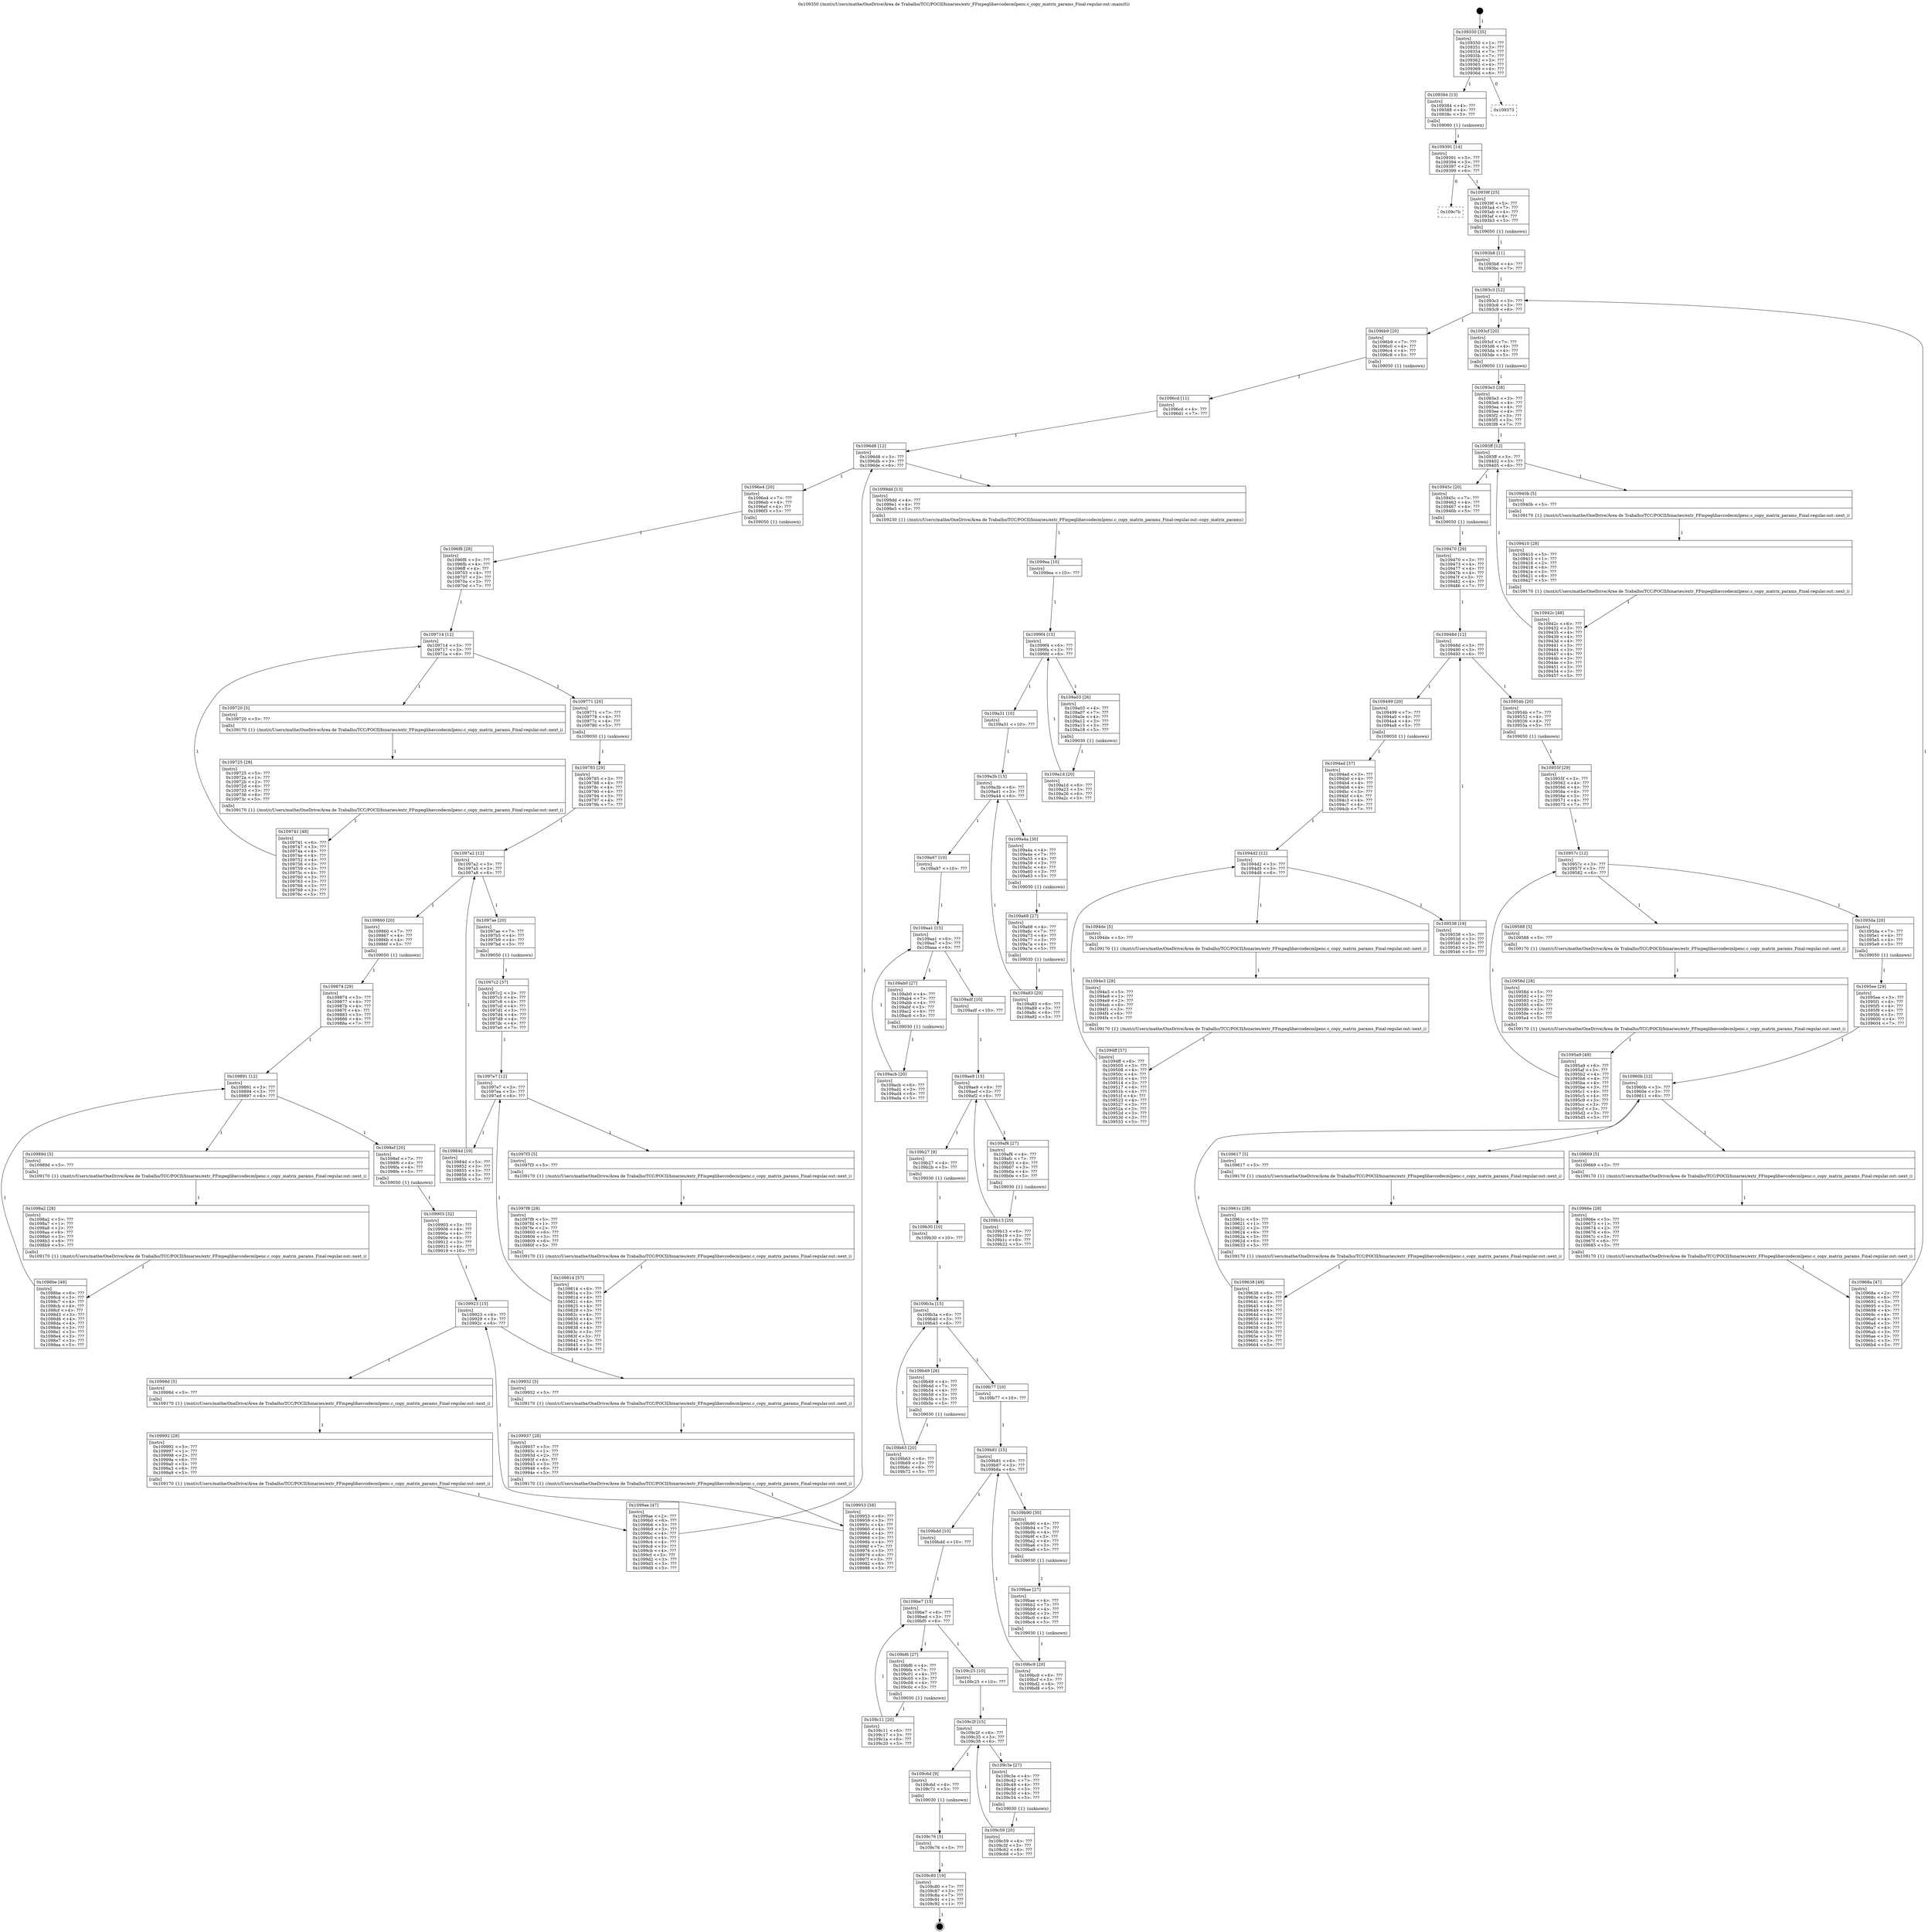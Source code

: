 digraph "0x109350" {
  label = "0x109350 (/mnt/c/Users/mathe/OneDrive/Área de Trabalho/TCC/POCII/binaries/extr_FFmpeglibavcodecmlpenc.c_copy_matrix_params_Final-regular.out::main(0))"
  labelloc = "t"
  node[shape=record]

  Entry [label="",width=0.3,height=0.3,shape=circle,fillcolor=black,style=filled]
  "0x109350" [label="{
     0x109350 [35]\l
     | [instrs]\l
     &nbsp;&nbsp;0x109350 \<+1\>: ???\l
     &nbsp;&nbsp;0x109351 \<+3\>: ???\l
     &nbsp;&nbsp;0x109354 \<+7\>: ???\l
     &nbsp;&nbsp;0x10935b \<+7\>: ???\l
     &nbsp;&nbsp;0x109362 \<+3\>: ???\l
     &nbsp;&nbsp;0x109365 \<+4\>: ???\l
     &nbsp;&nbsp;0x109369 \<+4\>: ???\l
     &nbsp;&nbsp;0x10936d \<+6\>: ???\l
  }"]
  "0x109384" [label="{
     0x109384 [13]\l
     | [instrs]\l
     &nbsp;&nbsp;0x109384 \<+4\>: ???\l
     &nbsp;&nbsp;0x109388 \<+4\>: ???\l
     &nbsp;&nbsp;0x10938c \<+5\>: ???\l
     | [calls]\l
     &nbsp;&nbsp;0x109060 \{1\} (unknown)\l
  }"]
  "0x109373" [label="{
     0x109373\l
  }", style=dashed]
  "0x109391" [label="{
     0x109391 [14]\l
     | [instrs]\l
     &nbsp;&nbsp;0x109391 \<+3\>: ???\l
     &nbsp;&nbsp;0x109394 \<+3\>: ???\l
     &nbsp;&nbsp;0x109397 \<+2\>: ???\l
     &nbsp;&nbsp;0x109399 \<+6\>: ???\l
  }"]
  "0x109c7b" [label="{
     0x109c7b\l
  }", style=dashed]
  "0x10939f" [label="{
     0x10939f [25]\l
     | [instrs]\l
     &nbsp;&nbsp;0x10939f \<+5\>: ???\l
     &nbsp;&nbsp;0x1093a4 \<+7\>: ???\l
     &nbsp;&nbsp;0x1093ab \<+4\>: ???\l
     &nbsp;&nbsp;0x1093af \<+4\>: ???\l
     &nbsp;&nbsp;0x1093b3 \<+5\>: ???\l
     | [calls]\l
     &nbsp;&nbsp;0x109050 \{1\} (unknown)\l
  }"]
  Exit [label="",width=0.3,height=0.3,shape=circle,fillcolor=black,style=filled,peripheries=2]
  "0x1093c3" [label="{
     0x1093c3 [12]\l
     | [instrs]\l
     &nbsp;&nbsp;0x1093c3 \<+3\>: ???\l
     &nbsp;&nbsp;0x1093c6 \<+3\>: ???\l
     &nbsp;&nbsp;0x1093c9 \<+6\>: ???\l
  }"]
  "0x1096b9" [label="{
     0x1096b9 [20]\l
     | [instrs]\l
     &nbsp;&nbsp;0x1096b9 \<+7\>: ???\l
     &nbsp;&nbsp;0x1096c0 \<+4\>: ???\l
     &nbsp;&nbsp;0x1096c4 \<+4\>: ???\l
     &nbsp;&nbsp;0x1096c8 \<+5\>: ???\l
     | [calls]\l
     &nbsp;&nbsp;0x109050 \{1\} (unknown)\l
  }"]
  "0x1093cf" [label="{
     0x1093cf [20]\l
     | [instrs]\l
     &nbsp;&nbsp;0x1093cf \<+7\>: ???\l
     &nbsp;&nbsp;0x1093d6 \<+4\>: ???\l
     &nbsp;&nbsp;0x1093da \<+4\>: ???\l
     &nbsp;&nbsp;0x1093de \<+5\>: ???\l
     | [calls]\l
     &nbsp;&nbsp;0x109050 \{1\} (unknown)\l
  }"]
  "0x1093ff" [label="{
     0x1093ff [12]\l
     | [instrs]\l
     &nbsp;&nbsp;0x1093ff \<+3\>: ???\l
     &nbsp;&nbsp;0x109402 \<+3\>: ???\l
     &nbsp;&nbsp;0x109405 \<+6\>: ???\l
  }"]
  "0x10945c" [label="{
     0x10945c [20]\l
     | [instrs]\l
     &nbsp;&nbsp;0x10945c \<+7\>: ???\l
     &nbsp;&nbsp;0x109463 \<+4\>: ???\l
     &nbsp;&nbsp;0x109467 \<+4\>: ???\l
     &nbsp;&nbsp;0x10946b \<+5\>: ???\l
     | [calls]\l
     &nbsp;&nbsp;0x109050 \{1\} (unknown)\l
  }"]
  "0x10940b" [label="{
     0x10940b [5]\l
     | [instrs]\l
     &nbsp;&nbsp;0x10940b \<+5\>: ???\l
     | [calls]\l
     &nbsp;&nbsp;0x109170 \{1\} (/mnt/c/Users/mathe/OneDrive/Área de Trabalho/TCC/POCII/binaries/extr_FFmpeglibavcodecmlpenc.c_copy_matrix_params_Final-regular.out::next_i)\l
  }"]
  "0x109410" [label="{
     0x109410 [28]\l
     | [instrs]\l
     &nbsp;&nbsp;0x109410 \<+5\>: ???\l
     &nbsp;&nbsp;0x109415 \<+1\>: ???\l
     &nbsp;&nbsp;0x109416 \<+2\>: ???\l
     &nbsp;&nbsp;0x109418 \<+6\>: ???\l
     &nbsp;&nbsp;0x10941e \<+3\>: ???\l
     &nbsp;&nbsp;0x109421 \<+6\>: ???\l
     &nbsp;&nbsp;0x109427 \<+5\>: ???\l
     | [calls]\l
     &nbsp;&nbsp;0x109170 \{1\} (/mnt/c/Users/mathe/OneDrive/Área de Trabalho/TCC/POCII/binaries/extr_FFmpeglibavcodecmlpenc.c_copy_matrix_params_Final-regular.out::next_i)\l
  }"]
  "0x10942c" [label="{
     0x10942c [48]\l
     | [instrs]\l
     &nbsp;&nbsp;0x10942c \<+6\>: ???\l
     &nbsp;&nbsp;0x109432 \<+3\>: ???\l
     &nbsp;&nbsp;0x109435 \<+4\>: ???\l
     &nbsp;&nbsp;0x109439 \<+4\>: ???\l
     &nbsp;&nbsp;0x10943d \<+4\>: ???\l
     &nbsp;&nbsp;0x109441 \<+3\>: ???\l
     &nbsp;&nbsp;0x109444 \<+3\>: ???\l
     &nbsp;&nbsp;0x109447 \<+4\>: ???\l
     &nbsp;&nbsp;0x10944b \<+3\>: ???\l
     &nbsp;&nbsp;0x10944e \<+3\>: ???\l
     &nbsp;&nbsp;0x109451 \<+3\>: ???\l
     &nbsp;&nbsp;0x109454 \<+3\>: ???\l
     &nbsp;&nbsp;0x109457 \<+5\>: ???\l
  }"]
  "0x1093e3" [label="{
     0x1093e3 [28]\l
     | [instrs]\l
     &nbsp;&nbsp;0x1093e3 \<+3\>: ???\l
     &nbsp;&nbsp;0x1093e6 \<+4\>: ???\l
     &nbsp;&nbsp;0x1093ea \<+4\>: ???\l
     &nbsp;&nbsp;0x1093ee \<+4\>: ???\l
     &nbsp;&nbsp;0x1093f2 \<+3\>: ???\l
     &nbsp;&nbsp;0x1093f5 \<+3\>: ???\l
     &nbsp;&nbsp;0x1093f8 \<+7\>: ???\l
  }"]
  "0x10948d" [label="{
     0x10948d [12]\l
     | [instrs]\l
     &nbsp;&nbsp;0x10948d \<+3\>: ???\l
     &nbsp;&nbsp;0x109490 \<+3\>: ???\l
     &nbsp;&nbsp;0x109493 \<+6\>: ???\l
  }"]
  "0x10954b" [label="{
     0x10954b [20]\l
     | [instrs]\l
     &nbsp;&nbsp;0x10954b \<+7\>: ???\l
     &nbsp;&nbsp;0x109552 \<+4\>: ???\l
     &nbsp;&nbsp;0x109556 \<+4\>: ???\l
     &nbsp;&nbsp;0x10955a \<+5\>: ???\l
     | [calls]\l
     &nbsp;&nbsp;0x109050 \{1\} (unknown)\l
  }"]
  "0x109499" [label="{
     0x109499 [20]\l
     | [instrs]\l
     &nbsp;&nbsp;0x109499 \<+7\>: ???\l
     &nbsp;&nbsp;0x1094a0 \<+4\>: ???\l
     &nbsp;&nbsp;0x1094a4 \<+4\>: ???\l
     &nbsp;&nbsp;0x1094a8 \<+5\>: ???\l
     | [calls]\l
     &nbsp;&nbsp;0x109050 \{1\} (unknown)\l
  }"]
  "0x1094d2" [label="{
     0x1094d2 [12]\l
     | [instrs]\l
     &nbsp;&nbsp;0x1094d2 \<+3\>: ???\l
     &nbsp;&nbsp;0x1094d5 \<+3\>: ???\l
     &nbsp;&nbsp;0x1094d8 \<+6\>: ???\l
  }"]
  "0x109538" [label="{
     0x109538 [19]\l
     | [instrs]\l
     &nbsp;&nbsp;0x109538 \<+5\>: ???\l
     &nbsp;&nbsp;0x10953d \<+3\>: ???\l
     &nbsp;&nbsp;0x109540 \<+3\>: ???\l
     &nbsp;&nbsp;0x109543 \<+3\>: ???\l
     &nbsp;&nbsp;0x109546 \<+5\>: ???\l
  }"]
  "0x1094de" [label="{
     0x1094de [5]\l
     | [instrs]\l
     &nbsp;&nbsp;0x1094de \<+5\>: ???\l
     | [calls]\l
     &nbsp;&nbsp;0x109170 \{1\} (/mnt/c/Users/mathe/OneDrive/Área de Trabalho/TCC/POCII/binaries/extr_FFmpeglibavcodecmlpenc.c_copy_matrix_params_Final-regular.out::next_i)\l
  }"]
  "0x1094e3" [label="{
     0x1094e3 [28]\l
     | [instrs]\l
     &nbsp;&nbsp;0x1094e3 \<+5\>: ???\l
     &nbsp;&nbsp;0x1094e8 \<+1\>: ???\l
     &nbsp;&nbsp;0x1094e9 \<+2\>: ???\l
     &nbsp;&nbsp;0x1094eb \<+6\>: ???\l
     &nbsp;&nbsp;0x1094f1 \<+3\>: ???\l
     &nbsp;&nbsp;0x1094f4 \<+6\>: ???\l
     &nbsp;&nbsp;0x1094fa \<+5\>: ???\l
     | [calls]\l
     &nbsp;&nbsp;0x109170 \{1\} (/mnt/c/Users/mathe/OneDrive/Área de Trabalho/TCC/POCII/binaries/extr_FFmpeglibavcodecmlpenc.c_copy_matrix_params_Final-regular.out::next_i)\l
  }"]
  "0x1094ff" [label="{
     0x1094ff [57]\l
     | [instrs]\l
     &nbsp;&nbsp;0x1094ff \<+6\>: ???\l
     &nbsp;&nbsp;0x109505 \<+3\>: ???\l
     &nbsp;&nbsp;0x109508 \<+4\>: ???\l
     &nbsp;&nbsp;0x10950c \<+4\>: ???\l
     &nbsp;&nbsp;0x109510 \<+4\>: ???\l
     &nbsp;&nbsp;0x109514 \<+3\>: ???\l
     &nbsp;&nbsp;0x109517 \<+4\>: ???\l
     &nbsp;&nbsp;0x10951b \<+4\>: ???\l
     &nbsp;&nbsp;0x10951f \<+4\>: ???\l
     &nbsp;&nbsp;0x109523 \<+4\>: ???\l
     &nbsp;&nbsp;0x109527 \<+3\>: ???\l
     &nbsp;&nbsp;0x10952a \<+3\>: ???\l
     &nbsp;&nbsp;0x10952d \<+3\>: ???\l
     &nbsp;&nbsp;0x109530 \<+3\>: ???\l
     &nbsp;&nbsp;0x109533 \<+5\>: ???\l
  }"]
  "0x1094ad" [label="{
     0x1094ad [37]\l
     | [instrs]\l
     &nbsp;&nbsp;0x1094ad \<+3\>: ???\l
     &nbsp;&nbsp;0x1094b0 \<+4\>: ???\l
     &nbsp;&nbsp;0x1094b4 \<+4\>: ???\l
     &nbsp;&nbsp;0x1094b8 \<+4\>: ???\l
     &nbsp;&nbsp;0x1094bc \<+3\>: ???\l
     &nbsp;&nbsp;0x1094bf \<+4\>: ???\l
     &nbsp;&nbsp;0x1094c3 \<+4\>: ???\l
     &nbsp;&nbsp;0x1094c7 \<+4\>: ???\l
     &nbsp;&nbsp;0x1094cb \<+7\>: ???\l
  }"]
  "0x109c80" [label="{
     0x109c80 [19]\l
     | [instrs]\l
     &nbsp;&nbsp;0x109c80 \<+7\>: ???\l
     &nbsp;&nbsp;0x109c87 \<+3\>: ???\l
     &nbsp;&nbsp;0x109c8a \<+7\>: ???\l
     &nbsp;&nbsp;0x109c91 \<+1\>: ???\l
     &nbsp;&nbsp;0x109c92 \<+1\>: ???\l
  }"]
  "0x109470" [label="{
     0x109470 [29]\l
     | [instrs]\l
     &nbsp;&nbsp;0x109470 \<+3\>: ???\l
     &nbsp;&nbsp;0x109473 \<+4\>: ???\l
     &nbsp;&nbsp;0x109477 \<+4\>: ???\l
     &nbsp;&nbsp;0x10947b \<+4\>: ???\l
     &nbsp;&nbsp;0x10947f \<+3\>: ???\l
     &nbsp;&nbsp;0x109482 \<+4\>: ???\l
     &nbsp;&nbsp;0x109486 \<+7\>: ???\l
  }"]
  "0x10957c" [label="{
     0x10957c [12]\l
     | [instrs]\l
     &nbsp;&nbsp;0x10957c \<+3\>: ???\l
     &nbsp;&nbsp;0x10957f \<+3\>: ???\l
     &nbsp;&nbsp;0x109582 \<+6\>: ???\l
  }"]
  "0x1095da" [label="{
     0x1095da [20]\l
     | [instrs]\l
     &nbsp;&nbsp;0x1095da \<+7\>: ???\l
     &nbsp;&nbsp;0x1095e1 \<+4\>: ???\l
     &nbsp;&nbsp;0x1095e5 \<+4\>: ???\l
     &nbsp;&nbsp;0x1095e9 \<+5\>: ???\l
     | [calls]\l
     &nbsp;&nbsp;0x109050 \{1\} (unknown)\l
  }"]
  "0x109588" [label="{
     0x109588 [5]\l
     | [instrs]\l
     &nbsp;&nbsp;0x109588 \<+5\>: ???\l
     | [calls]\l
     &nbsp;&nbsp;0x109170 \{1\} (/mnt/c/Users/mathe/OneDrive/Área de Trabalho/TCC/POCII/binaries/extr_FFmpeglibavcodecmlpenc.c_copy_matrix_params_Final-regular.out::next_i)\l
  }"]
  "0x10958d" [label="{
     0x10958d [28]\l
     | [instrs]\l
     &nbsp;&nbsp;0x10958d \<+5\>: ???\l
     &nbsp;&nbsp;0x109592 \<+1\>: ???\l
     &nbsp;&nbsp;0x109593 \<+2\>: ???\l
     &nbsp;&nbsp;0x109595 \<+6\>: ???\l
     &nbsp;&nbsp;0x10959b \<+3\>: ???\l
     &nbsp;&nbsp;0x10959e \<+6\>: ???\l
     &nbsp;&nbsp;0x1095a4 \<+5\>: ???\l
     | [calls]\l
     &nbsp;&nbsp;0x109170 \{1\} (/mnt/c/Users/mathe/OneDrive/Área de Trabalho/TCC/POCII/binaries/extr_FFmpeglibavcodecmlpenc.c_copy_matrix_params_Final-regular.out::next_i)\l
  }"]
  "0x1095a9" [label="{
     0x1095a9 [49]\l
     | [instrs]\l
     &nbsp;&nbsp;0x1095a9 \<+6\>: ???\l
     &nbsp;&nbsp;0x1095af \<+3\>: ???\l
     &nbsp;&nbsp;0x1095b2 \<+4\>: ???\l
     &nbsp;&nbsp;0x1095b6 \<+4\>: ???\l
     &nbsp;&nbsp;0x1095ba \<+4\>: ???\l
     &nbsp;&nbsp;0x1095be \<+3\>: ???\l
     &nbsp;&nbsp;0x1095c1 \<+4\>: ???\l
     &nbsp;&nbsp;0x1095c5 \<+4\>: ???\l
     &nbsp;&nbsp;0x1095c9 \<+3\>: ???\l
     &nbsp;&nbsp;0x1095cc \<+3\>: ???\l
     &nbsp;&nbsp;0x1095cf \<+3\>: ???\l
     &nbsp;&nbsp;0x1095d2 \<+3\>: ???\l
     &nbsp;&nbsp;0x1095d5 \<+5\>: ???\l
  }"]
  "0x10955f" [label="{
     0x10955f [29]\l
     | [instrs]\l
     &nbsp;&nbsp;0x10955f \<+3\>: ???\l
     &nbsp;&nbsp;0x109562 \<+4\>: ???\l
     &nbsp;&nbsp;0x109566 \<+4\>: ???\l
     &nbsp;&nbsp;0x10956a \<+4\>: ???\l
     &nbsp;&nbsp;0x10956e \<+3\>: ???\l
     &nbsp;&nbsp;0x109571 \<+4\>: ???\l
     &nbsp;&nbsp;0x109575 \<+7\>: ???\l
  }"]
  "0x10960b" [label="{
     0x10960b [12]\l
     | [instrs]\l
     &nbsp;&nbsp;0x10960b \<+3\>: ???\l
     &nbsp;&nbsp;0x10960e \<+3\>: ???\l
     &nbsp;&nbsp;0x109611 \<+6\>: ???\l
  }"]
  "0x109669" [label="{
     0x109669 [5]\l
     | [instrs]\l
     &nbsp;&nbsp;0x109669 \<+5\>: ???\l
     | [calls]\l
     &nbsp;&nbsp;0x109170 \{1\} (/mnt/c/Users/mathe/OneDrive/Área de Trabalho/TCC/POCII/binaries/extr_FFmpeglibavcodecmlpenc.c_copy_matrix_params_Final-regular.out::next_i)\l
  }"]
  "0x109617" [label="{
     0x109617 [5]\l
     | [instrs]\l
     &nbsp;&nbsp;0x109617 \<+5\>: ???\l
     | [calls]\l
     &nbsp;&nbsp;0x109170 \{1\} (/mnt/c/Users/mathe/OneDrive/Área de Trabalho/TCC/POCII/binaries/extr_FFmpeglibavcodecmlpenc.c_copy_matrix_params_Final-regular.out::next_i)\l
  }"]
  "0x10961c" [label="{
     0x10961c [28]\l
     | [instrs]\l
     &nbsp;&nbsp;0x10961c \<+5\>: ???\l
     &nbsp;&nbsp;0x109621 \<+1\>: ???\l
     &nbsp;&nbsp;0x109622 \<+2\>: ???\l
     &nbsp;&nbsp;0x109624 \<+6\>: ???\l
     &nbsp;&nbsp;0x10962a \<+3\>: ???\l
     &nbsp;&nbsp;0x10962d \<+6\>: ???\l
     &nbsp;&nbsp;0x109633 \<+5\>: ???\l
     | [calls]\l
     &nbsp;&nbsp;0x109170 \{1\} (/mnt/c/Users/mathe/OneDrive/Área de Trabalho/TCC/POCII/binaries/extr_FFmpeglibavcodecmlpenc.c_copy_matrix_params_Final-regular.out::next_i)\l
  }"]
  "0x109638" [label="{
     0x109638 [49]\l
     | [instrs]\l
     &nbsp;&nbsp;0x109638 \<+6\>: ???\l
     &nbsp;&nbsp;0x10963e \<+3\>: ???\l
     &nbsp;&nbsp;0x109641 \<+4\>: ???\l
     &nbsp;&nbsp;0x109645 \<+4\>: ???\l
     &nbsp;&nbsp;0x109649 \<+4\>: ???\l
     &nbsp;&nbsp;0x10964d \<+3\>: ???\l
     &nbsp;&nbsp;0x109650 \<+4\>: ???\l
     &nbsp;&nbsp;0x109654 \<+4\>: ???\l
     &nbsp;&nbsp;0x109658 \<+3\>: ???\l
     &nbsp;&nbsp;0x10965b \<+3\>: ???\l
     &nbsp;&nbsp;0x10965e \<+3\>: ???\l
     &nbsp;&nbsp;0x109661 \<+3\>: ???\l
     &nbsp;&nbsp;0x109664 \<+5\>: ???\l
  }"]
  "0x1095ee" [label="{
     0x1095ee [29]\l
     | [instrs]\l
     &nbsp;&nbsp;0x1095ee \<+3\>: ???\l
     &nbsp;&nbsp;0x1095f1 \<+4\>: ???\l
     &nbsp;&nbsp;0x1095f5 \<+4\>: ???\l
     &nbsp;&nbsp;0x1095f9 \<+4\>: ???\l
     &nbsp;&nbsp;0x1095fd \<+3\>: ???\l
     &nbsp;&nbsp;0x109600 \<+4\>: ???\l
     &nbsp;&nbsp;0x109604 \<+7\>: ???\l
  }"]
  "0x10966e" [label="{
     0x10966e [28]\l
     | [instrs]\l
     &nbsp;&nbsp;0x10966e \<+5\>: ???\l
     &nbsp;&nbsp;0x109673 \<+1\>: ???\l
     &nbsp;&nbsp;0x109674 \<+2\>: ???\l
     &nbsp;&nbsp;0x109676 \<+6\>: ???\l
     &nbsp;&nbsp;0x10967c \<+3\>: ???\l
     &nbsp;&nbsp;0x10967f \<+6\>: ???\l
     &nbsp;&nbsp;0x109685 \<+5\>: ???\l
     | [calls]\l
     &nbsp;&nbsp;0x109170 \{1\} (/mnt/c/Users/mathe/OneDrive/Área de Trabalho/TCC/POCII/binaries/extr_FFmpeglibavcodecmlpenc.c_copy_matrix_params_Final-regular.out::next_i)\l
  }"]
  "0x10968a" [label="{
     0x10968a [47]\l
     | [instrs]\l
     &nbsp;&nbsp;0x10968a \<+2\>: ???\l
     &nbsp;&nbsp;0x10968c \<+6\>: ???\l
     &nbsp;&nbsp;0x109692 \<+3\>: ???\l
     &nbsp;&nbsp;0x109695 \<+3\>: ???\l
     &nbsp;&nbsp;0x109698 \<+4\>: ???\l
     &nbsp;&nbsp;0x10969c \<+4\>: ???\l
     &nbsp;&nbsp;0x1096a0 \<+4\>: ???\l
     &nbsp;&nbsp;0x1096a4 \<+3\>: ???\l
     &nbsp;&nbsp;0x1096a7 \<+4\>: ???\l
     &nbsp;&nbsp;0x1096ab \<+3\>: ???\l
     &nbsp;&nbsp;0x1096ae \<+3\>: ???\l
     &nbsp;&nbsp;0x1096b1 \<+3\>: ???\l
     &nbsp;&nbsp;0x1096b4 \<+5\>: ???\l
  }"]
  "0x1093b8" [label="{
     0x1093b8 [11]\l
     | [instrs]\l
     &nbsp;&nbsp;0x1093b8 \<+4\>: ???\l
     &nbsp;&nbsp;0x1093bc \<+7\>: ???\l
  }"]
  "0x1096d8" [label="{
     0x1096d8 [12]\l
     | [instrs]\l
     &nbsp;&nbsp;0x1096d8 \<+3\>: ???\l
     &nbsp;&nbsp;0x1096db \<+3\>: ???\l
     &nbsp;&nbsp;0x1096de \<+6\>: ???\l
  }"]
  "0x1099dd" [label="{
     0x1099dd [13]\l
     | [instrs]\l
     &nbsp;&nbsp;0x1099dd \<+4\>: ???\l
     &nbsp;&nbsp;0x1099e1 \<+4\>: ???\l
     &nbsp;&nbsp;0x1099e5 \<+5\>: ???\l
     | [calls]\l
     &nbsp;&nbsp;0x109230 \{1\} (/mnt/c/Users/mathe/OneDrive/Área de Trabalho/TCC/POCII/binaries/extr_FFmpeglibavcodecmlpenc.c_copy_matrix_params_Final-regular.out::copy_matrix_params)\l
  }"]
  "0x1096e4" [label="{
     0x1096e4 [20]\l
     | [instrs]\l
     &nbsp;&nbsp;0x1096e4 \<+7\>: ???\l
     &nbsp;&nbsp;0x1096eb \<+4\>: ???\l
     &nbsp;&nbsp;0x1096ef \<+4\>: ???\l
     &nbsp;&nbsp;0x1096f3 \<+5\>: ???\l
     | [calls]\l
     &nbsp;&nbsp;0x109050 \{1\} (unknown)\l
  }"]
  "0x109714" [label="{
     0x109714 [12]\l
     | [instrs]\l
     &nbsp;&nbsp;0x109714 \<+3\>: ???\l
     &nbsp;&nbsp;0x109717 \<+3\>: ???\l
     &nbsp;&nbsp;0x10971a \<+6\>: ???\l
  }"]
  "0x109771" [label="{
     0x109771 [20]\l
     | [instrs]\l
     &nbsp;&nbsp;0x109771 \<+7\>: ???\l
     &nbsp;&nbsp;0x109778 \<+4\>: ???\l
     &nbsp;&nbsp;0x10977c \<+4\>: ???\l
     &nbsp;&nbsp;0x109780 \<+5\>: ???\l
     | [calls]\l
     &nbsp;&nbsp;0x109050 \{1\} (unknown)\l
  }"]
  "0x109720" [label="{
     0x109720 [5]\l
     | [instrs]\l
     &nbsp;&nbsp;0x109720 \<+5\>: ???\l
     | [calls]\l
     &nbsp;&nbsp;0x109170 \{1\} (/mnt/c/Users/mathe/OneDrive/Área de Trabalho/TCC/POCII/binaries/extr_FFmpeglibavcodecmlpenc.c_copy_matrix_params_Final-regular.out::next_i)\l
  }"]
  "0x109725" [label="{
     0x109725 [28]\l
     | [instrs]\l
     &nbsp;&nbsp;0x109725 \<+5\>: ???\l
     &nbsp;&nbsp;0x10972a \<+1\>: ???\l
     &nbsp;&nbsp;0x10972b \<+2\>: ???\l
     &nbsp;&nbsp;0x10972d \<+6\>: ???\l
     &nbsp;&nbsp;0x109733 \<+3\>: ???\l
     &nbsp;&nbsp;0x109736 \<+6\>: ???\l
     &nbsp;&nbsp;0x10973c \<+5\>: ???\l
     | [calls]\l
     &nbsp;&nbsp;0x109170 \{1\} (/mnt/c/Users/mathe/OneDrive/Área de Trabalho/TCC/POCII/binaries/extr_FFmpeglibavcodecmlpenc.c_copy_matrix_params_Final-regular.out::next_i)\l
  }"]
  "0x109741" [label="{
     0x109741 [48]\l
     | [instrs]\l
     &nbsp;&nbsp;0x109741 \<+6\>: ???\l
     &nbsp;&nbsp;0x109747 \<+3\>: ???\l
     &nbsp;&nbsp;0x10974a \<+4\>: ???\l
     &nbsp;&nbsp;0x10974e \<+4\>: ???\l
     &nbsp;&nbsp;0x109752 \<+4\>: ???\l
     &nbsp;&nbsp;0x109756 \<+3\>: ???\l
     &nbsp;&nbsp;0x109759 \<+3\>: ???\l
     &nbsp;&nbsp;0x10975c \<+4\>: ???\l
     &nbsp;&nbsp;0x109760 \<+3\>: ???\l
     &nbsp;&nbsp;0x109763 \<+3\>: ???\l
     &nbsp;&nbsp;0x109766 \<+3\>: ???\l
     &nbsp;&nbsp;0x109769 \<+3\>: ???\l
     &nbsp;&nbsp;0x10976c \<+5\>: ???\l
  }"]
  "0x1096f8" [label="{
     0x1096f8 [28]\l
     | [instrs]\l
     &nbsp;&nbsp;0x1096f8 \<+3\>: ???\l
     &nbsp;&nbsp;0x1096fb \<+4\>: ???\l
     &nbsp;&nbsp;0x1096ff \<+4\>: ???\l
     &nbsp;&nbsp;0x109703 \<+4\>: ???\l
     &nbsp;&nbsp;0x109707 \<+3\>: ???\l
     &nbsp;&nbsp;0x10970a \<+3\>: ???\l
     &nbsp;&nbsp;0x10970d \<+7\>: ???\l
  }"]
  "0x1097a2" [label="{
     0x1097a2 [12]\l
     | [instrs]\l
     &nbsp;&nbsp;0x1097a2 \<+3\>: ???\l
     &nbsp;&nbsp;0x1097a5 \<+3\>: ???\l
     &nbsp;&nbsp;0x1097a8 \<+6\>: ???\l
  }"]
  "0x109860" [label="{
     0x109860 [20]\l
     | [instrs]\l
     &nbsp;&nbsp;0x109860 \<+7\>: ???\l
     &nbsp;&nbsp;0x109867 \<+4\>: ???\l
     &nbsp;&nbsp;0x10986b \<+4\>: ???\l
     &nbsp;&nbsp;0x10986f \<+5\>: ???\l
     | [calls]\l
     &nbsp;&nbsp;0x109050 \{1\} (unknown)\l
  }"]
  "0x1097ae" [label="{
     0x1097ae [20]\l
     | [instrs]\l
     &nbsp;&nbsp;0x1097ae \<+7\>: ???\l
     &nbsp;&nbsp;0x1097b5 \<+4\>: ???\l
     &nbsp;&nbsp;0x1097b9 \<+4\>: ???\l
     &nbsp;&nbsp;0x1097bd \<+5\>: ???\l
     | [calls]\l
     &nbsp;&nbsp;0x109050 \{1\} (unknown)\l
  }"]
  "0x1097e7" [label="{
     0x1097e7 [12]\l
     | [instrs]\l
     &nbsp;&nbsp;0x1097e7 \<+3\>: ???\l
     &nbsp;&nbsp;0x1097ea \<+3\>: ???\l
     &nbsp;&nbsp;0x1097ed \<+6\>: ???\l
  }"]
  "0x10984d" [label="{
     0x10984d [19]\l
     | [instrs]\l
     &nbsp;&nbsp;0x10984d \<+5\>: ???\l
     &nbsp;&nbsp;0x109852 \<+3\>: ???\l
     &nbsp;&nbsp;0x109855 \<+3\>: ???\l
     &nbsp;&nbsp;0x109858 \<+3\>: ???\l
     &nbsp;&nbsp;0x10985b \<+5\>: ???\l
  }"]
  "0x1097f3" [label="{
     0x1097f3 [5]\l
     | [instrs]\l
     &nbsp;&nbsp;0x1097f3 \<+5\>: ???\l
     | [calls]\l
     &nbsp;&nbsp;0x109170 \{1\} (/mnt/c/Users/mathe/OneDrive/Área de Trabalho/TCC/POCII/binaries/extr_FFmpeglibavcodecmlpenc.c_copy_matrix_params_Final-regular.out::next_i)\l
  }"]
  "0x1097f8" [label="{
     0x1097f8 [28]\l
     | [instrs]\l
     &nbsp;&nbsp;0x1097f8 \<+5\>: ???\l
     &nbsp;&nbsp;0x1097fd \<+1\>: ???\l
     &nbsp;&nbsp;0x1097fe \<+2\>: ???\l
     &nbsp;&nbsp;0x109800 \<+6\>: ???\l
     &nbsp;&nbsp;0x109806 \<+3\>: ???\l
     &nbsp;&nbsp;0x109809 \<+6\>: ???\l
     &nbsp;&nbsp;0x10980f \<+5\>: ???\l
     | [calls]\l
     &nbsp;&nbsp;0x109170 \{1\} (/mnt/c/Users/mathe/OneDrive/Área de Trabalho/TCC/POCII/binaries/extr_FFmpeglibavcodecmlpenc.c_copy_matrix_params_Final-regular.out::next_i)\l
  }"]
  "0x109814" [label="{
     0x109814 [57]\l
     | [instrs]\l
     &nbsp;&nbsp;0x109814 \<+6\>: ???\l
     &nbsp;&nbsp;0x10981a \<+3\>: ???\l
     &nbsp;&nbsp;0x10981d \<+4\>: ???\l
     &nbsp;&nbsp;0x109821 \<+4\>: ???\l
     &nbsp;&nbsp;0x109825 \<+4\>: ???\l
     &nbsp;&nbsp;0x109829 \<+3\>: ???\l
     &nbsp;&nbsp;0x10982c \<+4\>: ???\l
     &nbsp;&nbsp;0x109830 \<+4\>: ???\l
     &nbsp;&nbsp;0x109834 \<+4\>: ???\l
     &nbsp;&nbsp;0x109838 \<+4\>: ???\l
     &nbsp;&nbsp;0x10983c \<+3\>: ???\l
     &nbsp;&nbsp;0x10983f \<+3\>: ???\l
     &nbsp;&nbsp;0x109842 \<+3\>: ???\l
     &nbsp;&nbsp;0x109845 \<+3\>: ???\l
     &nbsp;&nbsp;0x109848 \<+5\>: ???\l
  }"]
  "0x1097c2" [label="{
     0x1097c2 [37]\l
     | [instrs]\l
     &nbsp;&nbsp;0x1097c2 \<+3\>: ???\l
     &nbsp;&nbsp;0x1097c5 \<+4\>: ???\l
     &nbsp;&nbsp;0x1097c9 \<+4\>: ???\l
     &nbsp;&nbsp;0x1097cd \<+4\>: ???\l
     &nbsp;&nbsp;0x1097d1 \<+3\>: ???\l
     &nbsp;&nbsp;0x1097d4 \<+4\>: ???\l
     &nbsp;&nbsp;0x1097d8 \<+4\>: ???\l
     &nbsp;&nbsp;0x1097dc \<+4\>: ???\l
     &nbsp;&nbsp;0x1097e0 \<+7\>: ???\l
  }"]
  "0x109c76" [label="{
     0x109c76 [5]\l
     | [instrs]\l
     &nbsp;&nbsp;0x109c76 \<+5\>: ???\l
  }"]
  "0x109785" [label="{
     0x109785 [29]\l
     | [instrs]\l
     &nbsp;&nbsp;0x109785 \<+3\>: ???\l
     &nbsp;&nbsp;0x109788 \<+4\>: ???\l
     &nbsp;&nbsp;0x10978c \<+4\>: ???\l
     &nbsp;&nbsp;0x109790 \<+4\>: ???\l
     &nbsp;&nbsp;0x109794 \<+3\>: ???\l
     &nbsp;&nbsp;0x109797 \<+4\>: ???\l
     &nbsp;&nbsp;0x10979b \<+7\>: ???\l
  }"]
  "0x109891" [label="{
     0x109891 [12]\l
     | [instrs]\l
     &nbsp;&nbsp;0x109891 \<+3\>: ???\l
     &nbsp;&nbsp;0x109894 \<+3\>: ???\l
     &nbsp;&nbsp;0x109897 \<+6\>: ???\l
  }"]
  "0x1098ef" [label="{
     0x1098ef [20]\l
     | [instrs]\l
     &nbsp;&nbsp;0x1098ef \<+7\>: ???\l
     &nbsp;&nbsp;0x1098f6 \<+4\>: ???\l
     &nbsp;&nbsp;0x1098fa \<+4\>: ???\l
     &nbsp;&nbsp;0x1098fe \<+5\>: ???\l
     | [calls]\l
     &nbsp;&nbsp;0x109050 \{1\} (unknown)\l
  }"]
  "0x10989d" [label="{
     0x10989d [5]\l
     | [instrs]\l
     &nbsp;&nbsp;0x10989d \<+5\>: ???\l
     | [calls]\l
     &nbsp;&nbsp;0x109170 \{1\} (/mnt/c/Users/mathe/OneDrive/Área de Trabalho/TCC/POCII/binaries/extr_FFmpeglibavcodecmlpenc.c_copy_matrix_params_Final-regular.out::next_i)\l
  }"]
  "0x1098a2" [label="{
     0x1098a2 [28]\l
     | [instrs]\l
     &nbsp;&nbsp;0x1098a2 \<+5\>: ???\l
     &nbsp;&nbsp;0x1098a7 \<+1\>: ???\l
     &nbsp;&nbsp;0x1098a8 \<+2\>: ???\l
     &nbsp;&nbsp;0x1098aa \<+6\>: ???\l
     &nbsp;&nbsp;0x1098b0 \<+3\>: ???\l
     &nbsp;&nbsp;0x1098b3 \<+6\>: ???\l
     &nbsp;&nbsp;0x1098b9 \<+5\>: ???\l
     | [calls]\l
     &nbsp;&nbsp;0x109170 \{1\} (/mnt/c/Users/mathe/OneDrive/Área de Trabalho/TCC/POCII/binaries/extr_FFmpeglibavcodecmlpenc.c_copy_matrix_params_Final-regular.out::next_i)\l
  }"]
  "0x1098be" [label="{
     0x1098be [49]\l
     | [instrs]\l
     &nbsp;&nbsp;0x1098be \<+6\>: ???\l
     &nbsp;&nbsp;0x1098c4 \<+3\>: ???\l
     &nbsp;&nbsp;0x1098c7 \<+4\>: ???\l
     &nbsp;&nbsp;0x1098cb \<+4\>: ???\l
     &nbsp;&nbsp;0x1098cf \<+4\>: ???\l
     &nbsp;&nbsp;0x1098d3 \<+3\>: ???\l
     &nbsp;&nbsp;0x1098d6 \<+4\>: ???\l
     &nbsp;&nbsp;0x1098da \<+4\>: ???\l
     &nbsp;&nbsp;0x1098de \<+3\>: ???\l
     &nbsp;&nbsp;0x1098e1 \<+3\>: ???\l
     &nbsp;&nbsp;0x1098e4 \<+3\>: ???\l
     &nbsp;&nbsp;0x1098e7 \<+3\>: ???\l
     &nbsp;&nbsp;0x1098ea \<+5\>: ???\l
  }"]
  "0x109874" [label="{
     0x109874 [29]\l
     | [instrs]\l
     &nbsp;&nbsp;0x109874 \<+3\>: ???\l
     &nbsp;&nbsp;0x109877 \<+4\>: ???\l
     &nbsp;&nbsp;0x10987b \<+4\>: ???\l
     &nbsp;&nbsp;0x10987f \<+4\>: ???\l
     &nbsp;&nbsp;0x109883 \<+3\>: ???\l
     &nbsp;&nbsp;0x109886 \<+4\>: ???\l
     &nbsp;&nbsp;0x10988a \<+7\>: ???\l
  }"]
  "0x109923" [label="{
     0x109923 [15]\l
     | [instrs]\l
     &nbsp;&nbsp;0x109923 \<+6\>: ???\l
     &nbsp;&nbsp;0x109929 \<+3\>: ???\l
     &nbsp;&nbsp;0x10992c \<+6\>: ???\l
  }"]
  "0x10998d" [label="{
     0x10998d [5]\l
     | [instrs]\l
     &nbsp;&nbsp;0x10998d \<+5\>: ???\l
     | [calls]\l
     &nbsp;&nbsp;0x109170 \{1\} (/mnt/c/Users/mathe/OneDrive/Área de Trabalho/TCC/POCII/binaries/extr_FFmpeglibavcodecmlpenc.c_copy_matrix_params_Final-regular.out::next_i)\l
  }"]
  "0x109932" [label="{
     0x109932 [5]\l
     | [instrs]\l
     &nbsp;&nbsp;0x109932 \<+5\>: ???\l
     | [calls]\l
     &nbsp;&nbsp;0x109170 \{1\} (/mnt/c/Users/mathe/OneDrive/Área de Trabalho/TCC/POCII/binaries/extr_FFmpeglibavcodecmlpenc.c_copy_matrix_params_Final-regular.out::next_i)\l
  }"]
  "0x109937" [label="{
     0x109937 [28]\l
     | [instrs]\l
     &nbsp;&nbsp;0x109937 \<+5\>: ???\l
     &nbsp;&nbsp;0x10993c \<+1\>: ???\l
     &nbsp;&nbsp;0x10993d \<+2\>: ???\l
     &nbsp;&nbsp;0x10993f \<+6\>: ???\l
     &nbsp;&nbsp;0x109945 \<+3\>: ???\l
     &nbsp;&nbsp;0x109948 \<+6\>: ???\l
     &nbsp;&nbsp;0x10994e \<+5\>: ???\l
     | [calls]\l
     &nbsp;&nbsp;0x109170 \{1\} (/mnt/c/Users/mathe/OneDrive/Área de Trabalho/TCC/POCII/binaries/extr_FFmpeglibavcodecmlpenc.c_copy_matrix_params_Final-regular.out::next_i)\l
  }"]
  "0x109953" [label="{
     0x109953 [58]\l
     | [instrs]\l
     &nbsp;&nbsp;0x109953 \<+6\>: ???\l
     &nbsp;&nbsp;0x109959 \<+3\>: ???\l
     &nbsp;&nbsp;0x10995c \<+4\>: ???\l
     &nbsp;&nbsp;0x109960 \<+4\>: ???\l
     &nbsp;&nbsp;0x109964 \<+4\>: ???\l
     &nbsp;&nbsp;0x109968 \<+3\>: ???\l
     &nbsp;&nbsp;0x10996b \<+4\>: ???\l
     &nbsp;&nbsp;0x10996f \<+7\>: ???\l
     &nbsp;&nbsp;0x109976 \<+3\>: ???\l
     &nbsp;&nbsp;0x109979 \<+6\>: ???\l
     &nbsp;&nbsp;0x10997f \<+3\>: ???\l
     &nbsp;&nbsp;0x109982 \<+6\>: ???\l
     &nbsp;&nbsp;0x109988 \<+5\>: ???\l
  }"]
  "0x109903" [label="{
     0x109903 [32]\l
     | [instrs]\l
     &nbsp;&nbsp;0x109903 \<+3\>: ???\l
     &nbsp;&nbsp;0x109906 \<+4\>: ???\l
     &nbsp;&nbsp;0x10990a \<+4\>: ???\l
     &nbsp;&nbsp;0x10990e \<+4\>: ???\l
     &nbsp;&nbsp;0x109912 \<+3\>: ???\l
     &nbsp;&nbsp;0x109915 \<+4\>: ???\l
     &nbsp;&nbsp;0x109919 \<+10\>: ???\l
  }"]
  "0x109992" [label="{
     0x109992 [28]\l
     | [instrs]\l
     &nbsp;&nbsp;0x109992 \<+5\>: ???\l
     &nbsp;&nbsp;0x109997 \<+1\>: ???\l
     &nbsp;&nbsp;0x109998 \<+2\>: ???\l
     &nbsp;&nbsp;0x10999a \<+6\>: ???\l
     &nbsp;&nbsp;0x1099a0 \<+3\>: ???\l
     &nbsp;&nbsp;0x1099a3 \<+6\>: ???\l
     &nbsp;&nbsp;0x1099a9 \<+5\>: ???\l
     | [calls]\l
     &nbsp;&nbsp;0x109170 \{1\} (/mnt/c/Users/mathe/OneDrive/Área de Trabalho/TCC/POCII/binaries/extr_FFmpeglibavcodecmlpenc.c_copy_matrix_params_Final-regular.out::next_i)\l
  }"]
  "0x1099ae" [label="{
     0x1099ae [47]\l
     | [instrs]\l
     &nbsp;&nbsp;0x1099ae \<+2\>: ???\l
     &nbsp;&nbsp;0x1099b0 \<+6\>: ???\l
     &nbsp;&nbsp;0x1099b6 \<+3\>: ???\l
     &nbsp;&nbsp;0x1099b9 \<+3\>: ???\l
     &nbsp;&nbsp;0x1099bc \<+4\>: ???\l
     &nbsp;&nbsp;0x1099c0 \<+4\>: ???\l
     &nbsp;&nbsp;0x1099c4 \<+4\>: ???\l
     &nbsp;&nbsp;0x1099c8 \<+3\>: ???\l
     &nbsp;&nbsp;0x1099cb \<+4\>: ???\l
     &nbsp;&nbsp;0x1099cf \<+3\>: ???\l
     &nbsp;&nbsp;0x1099d2 \<+3\>: ???\l
     &nbsp;&nbsp;0x1099d5 \<+3\>: ???\l
     &nbsp;&nbsp;0x1099d8 \<+5\>: ???\l
  }"]
  "0x1096cd" [label="{
     0x1096cd [11]\l
     | [instrs]\l
     &nbsp;&nbsp;0x1096cd \<+4\>: ???\l
     &nbsp;&nbsp;0x1096d1 \<+7\>: ???\l
  }"]
  "0x1099f4" [label="{
     0x1099f4 [15]\l
     | [instrs]\l
     &nbsp;&nbsp;0x1099f4 \<+6\>: ???\l
     &nbsp;&nbsp;0x1099fa \<+3\>: ???\l
     &nbsp;&nbsp;0x1099fd \<+6\>: ???\l
  }"]
  "0x109a3b" [label="{
     0x109a3b [15]\l
     | [instrs]\l
     &nbsp;&nbsp;0x109a3b \<+6\>: ???\l
     &nbsp;&nbsp;0x109a41 \<+3\>: ???\l
     &nbsp;&nbsp;0x109a44 \<+6\>: ???\l
  }"]
  "0x109a03" [label="{
     0x109a03 [26]\l
     | [instrs]\l
     &nbsp;&nbsp;0x109a03 \<+4\>: ???\l
     &nbsp;&nbsp;0x109a07 \<+7\>: ???\l
     &nbsp;&nbsp;0x109a0e \<+4\>: ???\l
     &nbsp;&nbsp;0x109a12 \<+3\>: ???\l
     &nbsp;&nbsp;0x109a15 \<+3\>: ???\l
     &nbsp;&nbsp;0x109a18 \<+5\>: ???\l
     | [calls]\l
     &nbsp;&nbsp;0x109030 \{1\} (unknown)\l
  }"]
  "0x109a1d" [label="{
     0x109a1d [20]\l
     | [instrs]\l
     &nbsp;&nbsp;0x109a1d \<+6\>: ???\l
     &nbsp;&nbsp;0x109a23 \<+3\>: ???\l
     &nbsp;&nbsp;0x109a26 \<+6\>: ???\l
     &nbsp;&nbsp;0x109a2c \<+5\>: ???\l
  }"]
  "0x1099ea" [label="{
     0x1099ea [10]\l
     | [instrs]\l
     &nbsp;&nbsp;0x1099ea \<+10\>: ???\l
  }"]
  "0x109aa1" [label="{
     0x109aa1 [15]\l
     | [instrs]\l
     &nbsp;&nbsp;0x109aa1 \<+6\>: ???\l
     &nbsp;&nbsp;0x109aa7 \<+3\>: ???\l
     &nbsp;&nbsp;0x109aaa \<+6\>: ???\l
  }"]
  "0x109a4a" [label="{
     0x109a4a [30]\l
     | [instrs]\l
     &nbsp;&nbsp;0x109a4a \<+4\>: ???\l
     &nbsp;&nbsp;0x109a4e \<+7\>: ???\l
     &nbsp;&nbsp;0x109a55 \<+4\>: ???\l
     &nbsp;&nbsp;0x109a59 \<+3\>: ???\l
     &nbsp;&nbsp;0x109a5c \<+4\>: ???\l
     &nbsp;&nbsp;0x109a60 \<+3\>: ???\l
     &nbsp;&nbsp;0x109a63 \<+5\>: ???\l
     | [calls]\l
     &nbsp;&nbsp;0x109030 \{1\} (unknown)\l
  }"]
  "0x109a68" [label="{
     0x109a68 [27]\l
     | [instrs]\l
     &nbsp;&nbsp;0x109a68 \<+4\>: ???\l
     &nbsp;&nbsp;0x109a6c \<+7\>: ???\l
     &nbsp;&nbsp;0x109a73 \<+4\>: ???\l
     &nbsp;&nbsp;0x109a77 \<+3\>: ???\l
     &nbsp;&nbsp;0x109a7a \<+4\>: ???\l
     &nbsp;&nbsp;0x109a7e \<+5\>: ???\l
     | [calls]\l
     &nbsp;&nbsp;0x109030 \{1\} (unknown)\l
  }"]
  "0x109a83" [label="{
     0x109a83 [20]\l
     | [instrs]\l
     &nbsp;&nbsp;0x109a83 \<+6\>: ???\l
     &nbsp;&nbsp;0x109a89 \<+3\>: ???\l
     &nbsp;&nbsp;0x109a8c \<+6\>: ???\l
     &nbsp;&nbsp;0x109a92 \<+5\>: ???\l
  }"]
  "0x109a31" [label="{
     0x109a31 [10]\l
     | [instrs]\l
     &nbsp;&nbsp;0x109a31 \<+10\>: ???\l
  }"]
  "0x109ae9" [label="{
     0x109ae9 [15]\l
     | [instrs]\l
     &nbsp;&nbsp;0x109ae9 \<+6\>: ???\l
     &nbsp;&nbsp;0x109aef \<+3\>: ???\l
     &nbsp;&nbsp;0x109af2 \<+6\>: ???\l
  }"]
  "0x109ab0" [label="{
     0x109ab0 [27]\l
     | [instrs]\l
     &nbsp;&nbsp;0x109ab0 \<+4\>: ???\l
     &nbsp;&nbsp;0x109ab4 \<+7\>: ???\l
     &nbsp;&nbsp;0x109abb \<+4\>: ???\l
     &nbsp;&nbsp;0x109abf \<+3\>: ???\l
     &nbsp;&nbsp;0x109ac2 \<+4\>: ???\l
     &nbsp;&nbsp;0x109ac6 \<+5\>: ???\l
     | [calls]\l
     &nbsp;&nbsp;0x109030 \{1\} (unknown)\l
  }"]
  "0x109acb" [label="{
     0x109acb [20]\l
     | [instrs]\l
     &nbsp;&nbsp;0x109acb \<+6\>: ???\l
     &nbsp;&nbsp;0x109ad1 \<+3\>: ???\l
     &nbsp;&nbsp;0x109ad4 \<+6\>: ???\l
     &nbsp;&nbsp;0x109ada \<+5\>: ???\l
  }"]
  "0x109a97" [label="{
     0x109a97 [10]\l
     | [instrs]\l
     &nbsp;&nbsp;0x109a97 \<+10\>: ???\l
  }"]
  "0x109b27" [label="{
     0x109b27 [9]\l
     | [instrs]\l
     &nbsp;&nbsp;0x109b27 \<+4\>: ???\l
     &nbsp;&nbsp;0x109b2b \<+5\>: ???\l
     | [calls]\l
     &nbsp;&nbsp;0x109030 \{1\} (unknown)\l
  }"]
  "0x109af8" [label="{
     0x109af8 [27]\l
     | [instrs]\l
     &nbsp;&nbsp;0x109af8 \<+4\>: ???\l
     &nbsp;&nbsp;0x109afc \<+7\>: ???\l
     &nbsp;&nbsp;0x109b03 \<+4\>: ???\l
     &nbsp;&nbsp;0x109b07 \<+3\>: ???\l
     &nbsp;&nbsp;0x109b0a \<+4\>: ???\l
     &nbsp;&nbsp;0x109b0e \<+5\>: ???\l
     | [calls]\l
     &nbsp;&nbsp;0x109030 \{1\} (unknown)\l
  }"]
  "0x109b13" [label="{
     0x109b13 [20]\l
     | [instrs]\l
     &nbsp;&nbsp;0x109b13 \<+6\>: ???\l
     &nbsp;&nbsp;0x109b19 \<+3\>: ???\l
     &nbsp;&nbsp;0x109b1c \<+6\>: ???\l
     &nbsp;&nbsp;0x109b22 \<+5\>: ???\l
  }"]
  "0x109adf" [label="{
     0x109adf [10]\l
     | [instrs]\l
     &nbsp;&nbsp;0x109adf \<+10\>: ???\l
  }"]
  "0x109b3a" [label="{
     0x109b3a [15]\l
     | [instrs]\l
     &nbsp;&nbsp;0x109b3a \<+6\>: ???\l
     &nbsp;&nbsp;0x109b40 \<+3\>: ???\l
     &nbsp;&nbsp;0x109b43 \<+6\>: ???\l
  }"]
  "0x109b81" [label="{
     0x109b81 [15]\l
     | [instrs]\l
     &nbsp;&nbsp;0x109b81 \<+6\>: ???\l
     &nbsp;&nbsp;0x109b87 \<+3\>: ???\l
     &nbsp;&nbsp;0x109b8a \<+6\>: ???\l
  }"]
  "0x109b49" [label="{
     0x109b49 [26]\l
     | [instrs]\l
     &nbsp;&nbsp;0x109b49 \<+4\>: ???\l
     &nbsp;&nbsp;0x109b4d \<+7\>: ???\l
     &nbsp;&nbsp;0x109b54 \<+4\>: ???\l
     &nbsp;&nbsp;0x109b58 \<+3\>: ???\l
     &nbsp;&nbsp;0x109b5b \<+3\>: ???\l
     &nbsp;&nbsp;0x109b5e \<+5\>: ???\l
     | [calls]\l
     &nbsp;&nbsp;0x109030 \{1\} (unknown)\l
  }"]
  "0x109b63" [label="{
     0x109b63 [20]\l
     | [instrs]\l
     &nbsp;&nbsp;0x109b63 \<+6\>: ???\l
     &nbsp;&nbsp;0x109b69 \<+3\>: ???\l
     &nbsp;&nbsp;0x109b6c \<+6\>: ???\l
     &nbsp;&nbsp;0x109b72 \<+5\>: ???\l
  }"]
  "0x109b30" [label="{
     0x109b30 [10]\l
     | [instrs]\l
     &nbsp;&nbsp;0x109b30 \<+10\>: ???\l
  }"]
  "0x109be7" [label="{
     0x109be7 [15]\l
     | [instrs]\l
     &nbsp;&nbsp;0x109be7 \<+6\>: ???\l
     &nbsp;&nbsp;0x109bed \<+3\>: ???\l
     &nbsp;&nbsp;0x109bf0 \<+6\>: ???\l
  }"]
  "0x109b90" [label="{
     0x109b90 [30]\l
     | [instrs]\l
     &nbsp;&nbsp;0x109b90 \<+4\>: ???\l
     &nbsp;&nbsp;0x109b94 \<+7\>: ???\l
     &nbsp;&nbsp;0x109b9b \<+4\>: ???\l
     &nbsp;&nbsp;0x109b9f \<+3\>: ???\l
     &nbsp;&nbsp;0x109ba2 \<+4\>: ???\l
     &nbsp;&nbsp;0x109ba6 \<+3\>: ???\l
     &nbsp;&nbsp;0x109ba9 \<+5\>: ???\l
     | [calls]\l
     &nbsp;&nbsp;0x109030 \{1\} (unknown)\l
  }"]
  "0x109bae" [label="{
     0x109bae [27]\l
     | [instrs]\l
     &nbsp;&nbsp;0x109bae \<+4\>: ???\l
     &nbsp;&nbsp;0x109bb2 \<+7\>: ???\l
     &nbsp;&nbsp;0x109bb9 \<+4\>: ???\l
     &nbsp;&nbsp;0x109bbd \<+3\>: ???\l
     &nbsp;&nbsp;0x109bc0 \<+4\>: ???\l
     &nbsp;&nbsp;0x109bc4 \<+5\>: ???\l
     | [calls]\l
     &nbsp;&nbsp;0x109030 \{1\} (unknown)\l
  }"]
  "0x109bc9" [label="{
     0x109bc9 [20]\l
     | [instrs]\l
     &nbsp;&nbsp;0x109bc9 \<+6\>: ???\l
     &nbsp;&nbsp;0x109bcf \<+3\>: ???\l
     &nbsp;&nbsp;0x109bd2 \<+6\>: ???\l
     &nbsp;&nbsp;0x109bd8 \<+5\>: ???\l
  }"]
  "0x109b77" [label="{
     0x109b77 [10]\l
     | [instrs]\l
     &nbsp;&nbsp;0x109b77 \<+10\>: ???\l
  }"]
  "0x109c2f" [label="{
     0x109c2f [15]\l
     | [instrs]\l
     &nbsp;&nbsp;0x109c2f \<+6\>: ???\l
     &nbsp;&nbsp;0x109c35 \<+3\>: ???\l
     &nbsp;&nbsp;0x109c38 \<+6\>: ???\l
  }"]
  "0x109bf6" [label="{
     0x109bf6 [27]\l
     | [instrs]\l
     &nbsp;&nbsp;0x109bf6 \<+4\>: ???\l
     &nbsp;&nbsp;0x109bfa \<+7\>: ???\l
     &nbsp;&nbsp;0x109c01 \<+4\>: ???\l
     &nbsp;&nbsp;0x109c05 \<+3\>: ???\l
     &nbsp;&nbsp;0x109c08 \<+4\>: ???\l
     &nbsp;&nbsp;0x109c0c \<+5\>: ???\l
     | [calls]\l
     &nbsp;&nbsp;0x109030 \{1\} (unknown)\l
  }"]
  "0x109c11" [label="{
     0x109c11 [20]\l
     | [instrs]\l
     &nbsp;&nbsp;0x109c11 \<+6\>: ???\l
     &nbsp;&nbsp;0x109c17 \<+3\>: ???\l
     &nbsp;&nbsp;0x109c1a \<+6\>: ???\l
     &nbsp;&nbsp;0x109c20 \<+5\>: ???\l
  }"]
  "0x109bdd" [label="{
     0x109bdd [10]\l
     | [instrs]\l
     &nbsp;&nbsp;0x109bdd \<+10\>: ???\l
  }"]
  "0x109c6d" [label="{
     0x109c6d [9]\l
     | [instrs]\l
     &nbsp;&nbsp;0x109c6d \<+4\>: ???\l
     &nbsp;&nbsp;0x109c71 \<+5\>: ???\l
     | [calls]\l
     &nbsp;&nbsp;0x109030 \{1\} (unknown)\l
  }"]
  "0x109c3e" [label="{
     0x109c3e [27]\l
     | [instrs]\l
     &nbsp;&nbsp;0x109c3e \<+4\>: ???\l
     &nbsp;&nbsp;0x109c42 \<+7\>: ???\l
     &nbsp;&nbsp;0x109c49 \<+4\>: ???\l
     &nbsp;&nbsp;0x109c4d \<+3\>: ???\l
     &nbsp;&nbsp;0x109c50 \<+4\>: ???\l
     &nbsp;&nbsp;0x109c54 \<+5\>: ???\l
     | [calls]\l
     &nbsp;&nbsp;0x109030 \{1\} (unknown)\l
  }"]
  "0x109c59" [label="{
     0x109c59 [20]\l
     | [instrs]\l
     &nbsp;&nbsp;0x109c59 \<+6\>: ???\l
     &nbsp;&nbsp;0x109c5f \<+3\>: ???\l
     &nbsp;&nbsp;0x109c62 \<+6\>: ???\l
     &nbsp;&nbsp;0x109c68 \<+5\>: ???\l
  }"]
  "0x109c25" [label="{
     0x109c25 [10]\l
     | [instrs]\l
     &nbsp;&nbsp;0x109c25 \<+10\>: ???\l
  }"]
  Entry -> "0x109350" [label=" 1"]
  "0x109350" -> "0x109384" [label=" 1"]
  "0x109350" -> "0x109373" [label=" 0"]
  "0x109384" -> "0x109391" [label=" 1"]
  "0x109391" -> "0x109c7b" [label=" 0"]
  "0x109391" -> "0x10939f" [label=" 1"]
  "0x109c80" -> Exit [label=" 1"]
  "0x10939f" -> "0x1093b8" [label=" 1"]
  "0x1093c3" -> "0x1096b9" [label=" 1"]
  "0x1093c3" -> "0x1093cf" [label=" 1"]
  "0x1093cf" -> "0x1093e3" [label=" 1"]
  "0x1093ff" -> "0x10945c" [label=" 1"]
  "0x1093ff" -> "0x10940b" [label=" 1"]
  "0x10940b" -> "0x109410" [label=" 1"]
  "0x109410" -> "0x10942c" [label=" 1"]
  "0x1093e3" -> "0x1093ff" [label=" 1"]
  "0x10942c" -> "0x1093ff" [label=" 1"]
  "0x10945c" -> "0x109470" [label=" 1"]
  "0x10948d" -> "0x10954b" [label=" 1"]
  "0x10948d" -> "0x109499" [label=" 1"]
  "0x109499" -> "0x1094ad" [label=" 1"]
  "0x1094d2" -> "0x109538" [label=" 1"]
  "0x1094d2" -> "0x1094de" [label=" 1"]
  "0x1094de" -> "0x1094e3" [label=" 1"]
  "0x1094e3" -> "0x1094ff" [label=" 1"]
  "0x1094ad" -> "0x1094d2" [label=" 1"]
  "0x1094ff" -> "0x1094d2" [label=" 1"]
  "0x109c76" -> "0x109c80" [label=" 1"]
  "0x109470" -> "0x10948d" [label=" 1"]
  "0x109538" -> "0x10948d" [label=" 1"]
  "0x10954b" -> "0x10955f" [label=" 1"]
  "0x10957c" -> "0x1095da" [label=" 1"]
  "0x10957c" -> "0x109588" [label=" 1"]
  "0x109588" -> "0x10958d" [label=" 1"]
  "0x10958d" -> "0x1095a9" [label=" 1"]
  "0x10955f" -> "0x10957c" [label=" 1"]
  "0x1095a9" -> "0x10957c" [label=" 1"]
  "0x1095da" -> "0x1095ee" [label=" 1"]
  "0x10960b" -> "0x109669" [label=" 1"]
  "0x10960b" -> "0x109617" [label=" 1"]
  "0x109617" -> "0x10961c" [label=" 1"]
  "0x10961c" -> "0x109638" [label=" 1"]
  "0x1095ee" -> "0x10960b" [label=" 1"]
  "0x109638" -> "0x10960b" [label=" 1"]
  "0x109669" -> "0x10966e" [label=" 1"]
  "0x10966e" -> "0x10968a" [label=" 1"]
  "0x1093b8" -> "0x1093c3" [label=" 1"]
  "0x10968a" -> "0x1093c3" [label=" 1"]
  "0x1096b9" -> "0x1096cd" [label=" 1"]
  "0x1096d8" -> "0x1099dd" [label=" 1"]
  "0x1096d8" -> "0x1096e4" [label=" 1"]
  "0x1096e4" -> "0x1096f8" [label=" 1"]
  "0x109714" -> "0x109771" [label=" 1"]
  "0x109714" -> "0x109720" [label=" 1"]
  "0x109720" -> "0x109725" [label=" 1"]
  "0x109725" -> "0x109741" [label=" 1"]
  "0x1096f8" -> "0x109714" [label=" 1"]
  "0x109741" -> "0x109714" [label=" 1"]
  "0x109771" -> "0x109785" [label=" 1"]
  "0x1097a2" -> "0x109860" [label=" 1"]
  "0x1097a2" -> "0x1097ae" [label=" 1"]
  "0x1097ae" -> "0x1097c2" [label=" 1"]
  "0x1097e7" -> "0x10984d" [label=" 1"]
  "0x1097e7" -> "0x1097f3" [label=" 1"]
  "0x1097f3" -> "0x1097f8" [label=" 1"]
  "0x1097f8" -> "0x109814" [label=" 1"]
  "0x1097c2" -> "0x1097e7" [label=" 1"]
  "0x109814" -> "0x1097e7" [label=" 1"]
  "0x109c6d" -> "0x109c76" [label=" 1"]
  "0x109785" -> "0x1097a2" [label=" 1"]
  "0x10984d" -> "0x1097a2" [label=" 1"]
  "0x109860" -> "0x109874" [label=" 1"]
  "0x109891" -> "0x1098ef" [label=" 1"]
  "0x109891" -> "0x10989d" [label=" 1"]
  "0x10989d" -> "0x1098a2" [label=" 1"]
  "0x1098a2" -> "0x1098be" [label=" 1"]
  "0x109874" -> "0x109891" [label=" 1"]
  "0x1098be" -> "0x109891" [label=" 1"]
  "0x1098ef" -> "0x109903" [label=" 1"]
  "0x109923" -> "0x10998d" [label=" 1"]
  "0x109923" -> "0x109932" [label=" 1"]
  "0x109932" -> "0x109937" [label=" 1"]
  "0x109937" -> "0x109953" [label=" 1"]
  "0x109903" -> "0x109923" [label=" 1"]
  "0x109953" -> "0x109923" [label=" 1"]
  "0x10998d" -> "0x109992" [label=" 1"]
  "0x109992" -> "0x1099ae" [label=" 1"]
  "0x1096cd" -> "0x1096d8" [label=" 1"]
  "0x1099ae" -> "0x1096d8" [label=" 1"]
  "0x1099dd" -> "0x1099ea" [label=" 1"]
  "0x1099f4" -> "0x109a31" [label=" 1"]
  "0x1099f4" -> "0x109a03" [label=" 1"]
  "0x109a03" -> "0x109a1d" [label=" 1"]
  "0x1099ea" -> "0x1099f4" [label=" 1"]
  "0x109a1d" -> "0x1099f4" [label=" 1"]
  "0x109a3b" -> "0x109a97" [label=" 1"]
  "0x109a3b" -> "0x109a4a" [label=" 1"]
  "0x109a4a" -> "0x109a68" [label=" 1"]
  "0x109a68" -> "0x109a83" [label=" 1"]
  "0x109a31" -> "0x109a3b" [label=" 1"]
  "0x109a83" -> "0x109a3b" [label=" 1"]
  "0x109aa1" -> "0x109adf" [label=" 1"]
  "0x109aa1" -> "0x109ab0" [label=" 1"]
  "0x109ab0" -> "0x109acb" [label=" 1"]
  "0x109a97" -> "0x109aa1" [label=" 1"]
  "0x109acb" -> "0x109aa1" [label=" 1"]
  "0x109ae9" -> "0x109b27" [label=" 1"]
  "0x109ae9" -> "0x109af8" [label=" 1"]
  "0x109af8" -> "0x109b13" [label=" 1"]
  "0x109adf" -> "0x109ae9" [label=" 1"]
  "0x109b13" -> "0x109ae9" [label=" 1"]
  "0x109b27" -> "0x109b30" [label=" 1"]
  "0x109b3a" -> "0x109b77" [label=" 1"]
  "0x109b3a" -> "0x109b49" [label=" 1"]
  "0x109b49" -> "0x109b63" [label=" 1"]
  "0x109b30" -> "0x109b3a" [label=" 1"]
  "0x109b63" -> "0x109b3a" [label=" 1"]
  "0x109b81" -> "0x109bdd" [label=" 1"]
  "0x109b81" -> "0x109b90" [label=" 1"]
  "0x109b90" -> "0x109bae" [label=" 1"]
  "0x109bae" -> "0x109bc9" [label=" 1"]
  "0x109b77" -> "0x109b81" [label=" 1"]
  "0x109bc9" -> "0x109b81" [label=" 1"]
  "0x109be7" -> "0x109c25" [label=" 1"]
  "0x109be7" -> "0x109bf6" [label=" 1"]
  "0x109bf6" -> "0x109c11" [label=" 1"]
  "0x109bdd" -> "0x109be7" [label=" 1"]
  "0x109c11" -> "0x109be7" [label=" 1"]
  "0x109c2f" -> "0x109c6d" [label=" 1"]
  "0x109c2f" -> "0x109c3e" [label=" 1"]
  "0x109c3e" -> "0x109c59" [label=" 1"]
  "0x109c25" -> "0x109c2f" [label=" 1"]
  "0x109c59" -> "0x109c2f" [label=" 1"]
}
